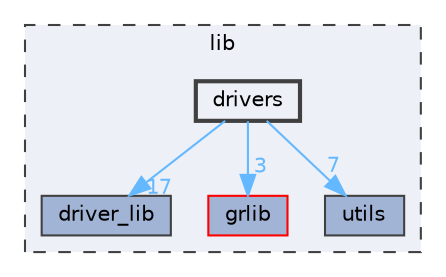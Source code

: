 digraph "lib/drivers"
{
 // LATEX_PDF_SIZE
  bgcolor="transparent";
  edge [fontname=Helvetica,fontsize=10,labelfontname=Helvetica,labelfontsize=10];
  node [fontname=Helvetica,fontsize=10,shape=box,height=0.2,width=0.4];
  compound=true
  subgraph clusterdir_97aefd0d527b934f1d99a682da8fe6a9 {
    graph [ bgcolor="#edf0f7", pencolor="grey25", label="lib", fontname=Helvetica,fontsize=10 style="filled,dashed", URL="dir_97aefd0d527b934f1d99a682da8fe6a9.html",tooltip=""]
  dir_1abf54d44f717646bd5b5484bd170198 [label="driver_lib", fillcolor="#a2b4d6", color="grey25", style="filled", URL="dir_1abf54d44f717646bd5b5484bd170198.html",tooltip=""];
  dir_3f3c012e53741245939470295e3d6db3 [label="grlib", fillcolor="#a2b4d6", color="red", style="filled", URL="dir_3f3c012e53741245939470295e3d6db3.html",tooltip=""];
  dir_4ce02b87227cef1244bdd1fa3b12a08b [label="utils", fillcolor="#a2b4d6", color="grey25", style="filled", URL="dir_4ce02b87227cef1244bdd1fa3b12a08b.html",tooltip=""];
  dir_47dd3e7e38a2e0ce703a37c1012486e7 [label="drivers", fillcolor="#edf0f7", color="grey25", style="filled,bold", URL="dir_47dd3e7e38a2e0ce703a37c1012486e7.html",tooltip=""];
  }
  dir_47dd3e7e38a2e0ce703a37c1012486e7->dir_1abf54d44f717646bd5b5484bd170198 [headlabel="17", labeldistance=1.5 headhref="dir_000001_000000.html" href="dir_000001_000000.html" color="steelblue1" fontcolor="steelblue1"];
  dir_47dd3e7e38a2e0ce703a37c1012486e7->dir_3f3c012e53741245939470295e3d6db3 [headlabel="3", labeldistance=1.5 headhref="dir_000001_000003.html" href="dir_000001_000003.html" color="steelblue1" fontcolor="steelblue1"];
  dir_47dd3e7e38a2e0ce703a37c1012486e7->dir_4ce02b87227cef1244bdd1fa3b12a08b [headlabel="7", labeldistance=1.5 headhref="dir_000001_000008.html" href="dir_000001_000008.html" color="steelblue1" fontcolor="steelblue1"];
}
